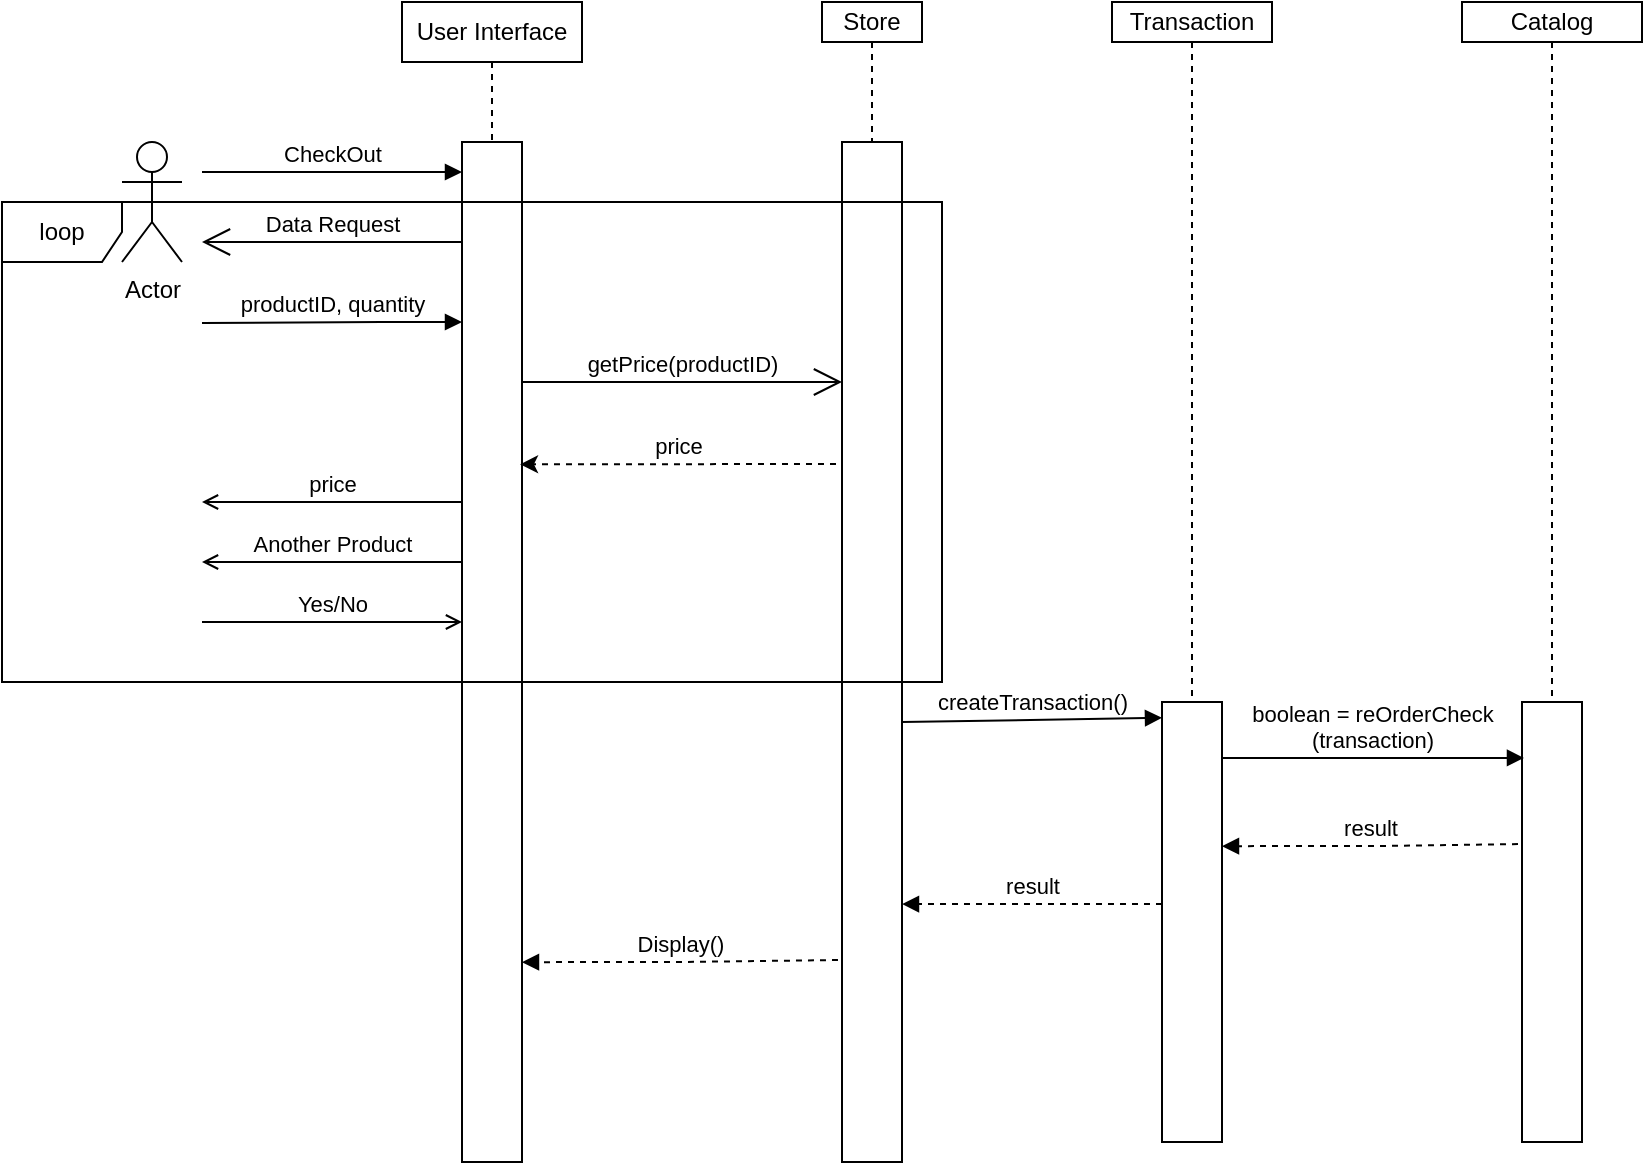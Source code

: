 <mxfile version="14.4.8" type="github">
  <diagram id="ZaeCvinRYkQ-V6-KExF-" name="Page-1">
    <mxGraphModel dx="1422" dy="794" grid="1" gridSize="10" guides="1" tooltips="1" connect="1" arrows="1" fold="1" page="1" pageScale="1" pageWidth="850" pageHeight="1100" math="0" shadow="0">
      <root>
        <mxCell id="0" />
        <mxCell id="1" parent="0" />
        <mxCell id="EgHhaQnyLHvvoehz6IiA-1" value="Actor" style="shape=umlActor;verticalLabelPosition=bottom;verticalAlign=top;html=1;outlineConnect=0;" parent="1" vertex="1">
          <mxGeometry x="80" y="80" width="30" height="60" as="geometry" />
        </mxCell>
        <mxCell id="EgHhaQnyLHvvoehz6IiA-26" style="edgeStyle=orthogonalEdgeStyle;rounded=0;orthogonalLoop=1;jettySize=auto;html=1;exitX=0.5;exitY=1;exitDx=0;exitDy=0;startArrow=none;startFill=0;dashed=1;endArrow=none;endFill=0;" parent="1" source="EgHhaQnyLHvvoehz6IiA-2" target="EgHhaQnyLHvvoehz6IiA-24" edge="1">
          <mxGeometry relative="1" as="geometry" />
        </mxCell>
        <mxCell id="EgHhaQnyLHvvoehz6IiA-2" value="User Interface&lt;br&gt;" style="rounded=0;whiteSpace=wrap;html=1;" parent="1" vertex="1">
          <mxGeometry x="220" y="10" width="90" height="30" as="geometry" />
        </mxCell>
        <mxCell id="EgHhaQnyLHvvoehz6IiA-29" style="edgeStyle=orthogonalEdgeStyle;rounded=0;orthogonalLoop=1;jettySize=auto;html=1;exitX=0.5;exitY=1;exitDx=0;exitDy=0;entryX=0.5;entryY=0;entryDx=0;entryDy=0;dashed=1;startArrow=none;startFill=0;endArrow=none;endFill=0;" parent="1" source="EgHhaQnyLHvvoehz6IiA-3" target="EgHhaQnyLHvvoehz6IiA-28" edge="1">
          <mxGeometry relative="1" as="geometry" />
        </mxCell>
        <mxCell id="EgHhaQnyLHvvoehz6IiA-3" value="Store" style="rounded=0;whiteSpace=wrap;html=1;" parent="1" vertex="1">
          <mxGeometry x="430" y="10" width="50" height="20" as="geometry" />
        </mxCell>
        <mxCell id="nl_tpxB6MMZfwO9ZBaLL-7" style="edgeStyle=orthogonalEdgeStyle;shape=link;rounded=0;sketch=0;orthogonalLoop=1;jettySize=auto;html=1;exitX=0.5;exitY=1;exitDx=0;exitDy=0;dashed=1;startArrow=none;startFill=0;endArrow=open;endFill=0;strokeColor=none;" edge="1" parent="1" source="EgHhaQnyLHvvoehz6IiA-4" target="nl_tpxB6MMZfwO9ZBaLL-3">
          <mxGeometry relative="1" as="geometry" />
        </mxCell>
        <mxCell id="nl_tpxB6MMZfwO9ZBaLL-10" style="edgeStyle=orthogonalEdgeStyle;rounded=0;orthogonalLoop=1;jettySize=auto;html=1;exitX=0.5;exitY=1;exitDx=0;exitDy=0;entryX=0.5;entryY=0;entryDx=0;entryDy=0;dashed=1;startFill=0;endArrow=none;endFill=0;" edge="1" parent="1" source="EgHhaQnyLHvvoehz6IiA-4" target="nl_tpxB6MMZfwO9ZBaLL-3">
          <mxGeometry relative="1" as="geometry" />
        </mxCell>
        <mxCell id="EgHhaQnyLHvvoehz6IiA-4" value="Transaction" style="rounded=0;whiteSpace=wrap;html=1;" parent="1" vertex="1">
          <mxGeometry x="575" y="10" width="80" height="20" as="geometry" />
        </mxCell>
        <mxCell id="EgHhaQnyLHvvoehz6IiA-9" value="productID, quantity" style="html=1;verticalAlign=bottom;endArrow=block;" parent="1" edge="1">
          <mxGeometry width="80" relative="1" as="geometry">
            <mxPoint x="120" y="170.5" as="sourcePoint" />
            <mxPoint x="250" y="170" as="targetPoint" />
            <Array as="points">
              <mxPoint x="220" y="170" />
            </Array>
          </mxGeometry>
        </mxCell>
        <mxCell id="EgHhaQnyLHvvoehz6IiA-15" value="Data Request" style="endArrow=open;endFill=1;endSize=12;html=1;verticalAlign=bottom;" parent="1" edge="1">
          <mxGeometry width="160" relative="1" as="geometry">
            <mxPoint x="250" y="130" as="sourcePoint" />
            <mxPoint x="120" y="130" as="targetPoint" />
            <Array as="points">
              <mxPoint x="190" y="130" />
            </Array>
          </mxGeometry>
        </mxCell>
        <mxCell id="EgHhaQnyLHvvoehz6IiA-17" value="getPrice(productID)" style="endArrow=open;endFill=1;endSize=12;html=1;verticalAlign=bottom;" parent="1" edge="1">
          <mxGeometry width="160" relative="1" as="geometry">
            <mxPoint x="280" y="200" as="sourcePoint" />
            <mxPoint x="440" y="200" as="targetPoint" />
          </mxGeometry>
        </mxCell>
        <mxCell id="EgHhaQnyLHvvoehz6IiA-24" value="" style="html=1;points=[];perimeter=orthogonalPerimeter;strokeWidth=1;" parent="1" vertex="1">
          <mxGeometry x="250" y="80" width="30" height="510" as="geometry" />
        </mxCell>
        <mxCell id="EgHhaQnyLHvvoehz6IiA-25" value="CheckOut" style="html=1;verticalAlign=bottom;startArrow=none;endArrow=block;startSize=8;startFill=0;" parent="1" target="EgHhaQnyLHvvoehz6IiA-24" edge="1">
          <mxGeometry relative="1" as="geometry">
            <mxPoint x="120" y="95" as="sourcePoint" />
            <Array as="points">
              <mxPoint x="120" y="95" />
            </Array>
          </mxGeometry>
        </mxCell>
        <mxCell id="EgHhaQnyLHvvoehz6IiA-28" value="" style="rounded=0;whiteSpace=wrap;html=1;strokeWidth=1;" parent="1" vertex="1">
          <mxGeometry x="440" y="80" width="30" height="510" as="geometry" />
        </mxCell>
        <mxCell id="EgHhaQnyLHvvoehz6IiA-31" value="price" style="endArrow=classic;html=1;dashed=1;entryX=0.967;entryY=0.316;entryDx=0;entryDy=0;entryPerimeter=0;verticalAlign=bottom;" parent="1" target="EgHhaQnyLHvvoehz6IiA-24" edge="1">
          <mxGeometry relative="1" as="geometry">
            <mxPoint x="437" y="241" as="sourcePoint" />
            <mxPoint x="310" y="240" as="targetPoint" />
            <Array as="points" />
          </mxGeometry>
        </mxCell>
        <mxCell id="EgHhaQnyLHvvoehz6IiA-33" value="Another Product" style="html=1;verticalAlign=bottom;startArrow=none;endArrow=open;startSize=8;startFill=0;endFill=0;" parent="1" edge="1">
          <mxGeometry relative="1" as="geometry">
            <mxPoint x="250" y="290" as="sourcePoint" />
            <mxPoint x="120" y="290" as="targetPoint" />
            <Array as="points">
              <mxPoint x="120" y="290" />
            </Array>
          </mxGeometry>
        </mxCell>
        <mxCell id="EgHhaQnyLHvvoehz6IiA-34" value="price" style="html=1;verticalAlign=bottom;startArrow=none;endArrow=open;startSize=8;startFill=0;endFill=0;" parent="1" edge="1">
          <mxGeometry relative="1" as="geometry">
            <mxPoint x="250" y="260" as="sourcePoint" />
            <mxPoint x="120" y="260" as="targetPoint" />
            <Array as="points">
              <mxPoint x="120" y="260" />
            </Array>
          </mxGeometry>
        </mxCell>
        <mxCell id="EgHhaQnyLHvvoehz6IiA-35" value="Yes/No" style="html=1;verticalAlign=bottom;startArrow=none;endArrow=open;startSize=8;startFill=0;endFill=0;" parent="1" edge="1">
          <mxGeometry relative="1" as="geometry">
            <mxPoint x="120" y="320" as="sourcePoint" />
            <mxPoint x="250" y="320" as="targetPoint" />
            <Array as="points">
              <mxPoint x="120" y="320" />
            </Array>
          </mxGeometry>
        </mxCell>
        <mxCell id="nl_tpxB6MMZfwO9ZBaLL-2" value="createTransaction()" style="html=1;verticalAlign=bottom;startArrow=none;endArrow=block;startSize=8;startFill=0;entryX=0;entryY=0.036;entryDx=0;entryDy=0;entryPerimeter=0;" edge="1" parent="1" target="nl_tpxB6MMZfwO9ZBaLL-3">
          <mxGeometry relative="1" as="geometry">
            <mxPoint x="470" y="370" as="sourcePoint" />
            <Array as="points">
              <mxPoint x="470" y="370" />
            </Array>
            <mxPoint x="610" y="371" as="targetPoint" />
          </mxGeometry>
        </mxCell>
        <mxCell id="nl_tpxB6MMZfwO9ZBaLL-3" value="" style="rounded=0;whiteSpace=wrap;html=1;" vertex="1" parent="1">
          <mxGeometry x="600" y="360" width="30" height="220" as="geometry" />
        </mxCell>
        <mxCell id="nl_tpxB6MMZfwO9ZBaLL-4" style="edgeStyle=orthogonalEdgeStyle;shape=arrow;rounded=0;orthogonalLoop=1;jettySize=auto;html=1;exitX=0.5;exitY=1;exitDx=0;exitDy=0;dashed=1;startArrow=none;startFill=0;endArrow=open;endFill=0;" edge="1" parent="1" source="EgHhaQnyLHvvoehz6IiA-4" target="EgHhaQnyLHvvoehz6IiA-4">
          <mxGeometry relative="1" as="geometry" />
        </mxCell>
        <mxCell id="nl_tpxB6MMZfwO9ZBaLL-13" style="edgeStyle=orthogonalEdgeStyle;rounded=0;orthogonalLoop=1;jettySize=auto;html=1;exitX=0.5;exitY=1;exitDx=0;exitDy=0;entryX=0.5;entryY=0;entryDx=0;entryDy=0;dashed=1;startFill=0;endArrow=none;endFill=0;" edge="1" parent="1" source="nl_tpxB6MMZfwO9ZBaLL-11" target="nl_tpxB6MMZfwO9ZBaLL-12">
          <mxGeometry relative="1" as="geometry" />
        </mxCell>
        <mxCell id="nl_tpxB6MMZfwO9ZBaLL-11" value="Catalog" style="rounded=0;whiteSpace=wrap;html=1;strokeWidth=1;gradientColor=none;" vertex="1" parent="1">
          <mxGeometry x="750" y="10" width="90" height="20" as="geometry" />
        </mxCell>
        <mxCell id="nl_tpxB6MMZfwO9ZBaLL-12" value="" style="rounded=0;whiteSpace=wrap;html=1;strokeWidth=1;gradientColor=none;" vertex="1" parent="1">
          <mxGeometry x="780" y="360" width="30" height="220" as="geometry" />
        </mxCell>
        <mxCell id="nl_tpxB6MMZfwO9ZBaLL-15" value="boolean = reOrderCheck&lt;br&gt;(transaction)" style="html=1;verticalAlign=bottom;startArrow=none;endArrow=block;startSize=8;startFill=0;entryX=0.033;entryY=0.127;entryDx=0;entryDy=0;entryPerimeter=0;" edge="1" parent="1" target="nl_tpxB6MMZfwO9ZBaLL-12">
          <mxGeometry relative="1" as="geometry">
            <mxPoint x="630" y="388" as="sourcePoint" />
            <Array as="points" />
            <mxPoint x="730" y="388" as="targetPoint" />
          </mxGeometry>
        </mxCell>
        <mxCell id="nl_tpxB6MMZfwO9ZBaLL-16" value="result" style="html=1;verticalAlign=bottom;startArrow=none;endArrow=block;startSize=8;startFill=0;entryX=0;entryY=0.036;entryDx=0;entryDy=0;entryPerimeter=0;exitX=-0.067;exitY=0.323;exitDx=0;exitDy=0;exitPerimeter=0;dashed=1;" edge="1" parent="1" source="nl_tpxB6MMZfwO9ZBaLL-12">
          <mxGeometry relative="1" as="geometry">
            <mxPoint x="760" y="430.0" as="sourcePoint" />
            <Array as="points">
              <mxPoint x="710" y="432" />
              <mxPoint x="630" y="432.08" />
            </Array>
            <mxPoint x="630" y="432.08" as="targetPoint" />
          </mxGeometry>
        </mxCell>
        <mxCell id="nl_tpxB6MMZfwO9ZBaLL-17" value="result" style="html=1;verticalAlign=bottom;startArrow=none;endArrow=block;startSize=8;startFill=0;entryX=0;entryY=0.036;entryDx=0;entryDy=0;entryPerimeter=0;dashed=1;" edge="1" parent="1">
          <mxGeometry relative="1" as="geometry">
            <mxPoint x="600" y="461" as="sourcePoint" />
            <Array as="points">
              <mxPoint x="550" y="460.94" />
              <mxPoint x="470" y="461.02" />
            </Array>
            <mxPoint x="470" y="461.02" as="targetPoint" />
          </mxGeometry>
        </mxCell>
        <mxCell id="nl_tpxB6MMZfwO9ZBaLL-18" value="Display()" style="html=1;verticalAlign=bottom;startArrow=none;endArrow=block;startSize=8;startFill=0;entryX=0;entryY=0.036;entryDx=0;entryDy=0;entryPerimeter=0;dashed=1;exitX=-0.067;exitY=0.802;exitDx=0;exitDy=0;exitPerimeter=0;" edge="1" parent="1" source="EgHhaQnyLHvvoehz6IiA-28">
          <mxGeometry relative="1" as="geometry">
            <mxPoint x="410" y="490.06" as="sourcePoint" />
            <Array as="points">
              <mxPoint x="360" y="490" />
              <mxPoint x="280" y="490.08" />
            </Array>
            <mxPoint x="280" y="490.08" as="targetPoint" />
          </mxGeometry>
        </mxCell>
        <mxCell id="nl_tpxB6MMZfwO9ZBaLL-19" value="loop" style="shape=umlFrame;whiteSpace=wrap;html=1;strokeWidth=1;gradientColor=none;" vertex="1" parent="1">
          <mxGeometry x="20" y="110" width="470" height="240" as="geometry" />
        </mxCell>
      </root>
    </mxGraphModel>
  </diagram>
</mxfile>
